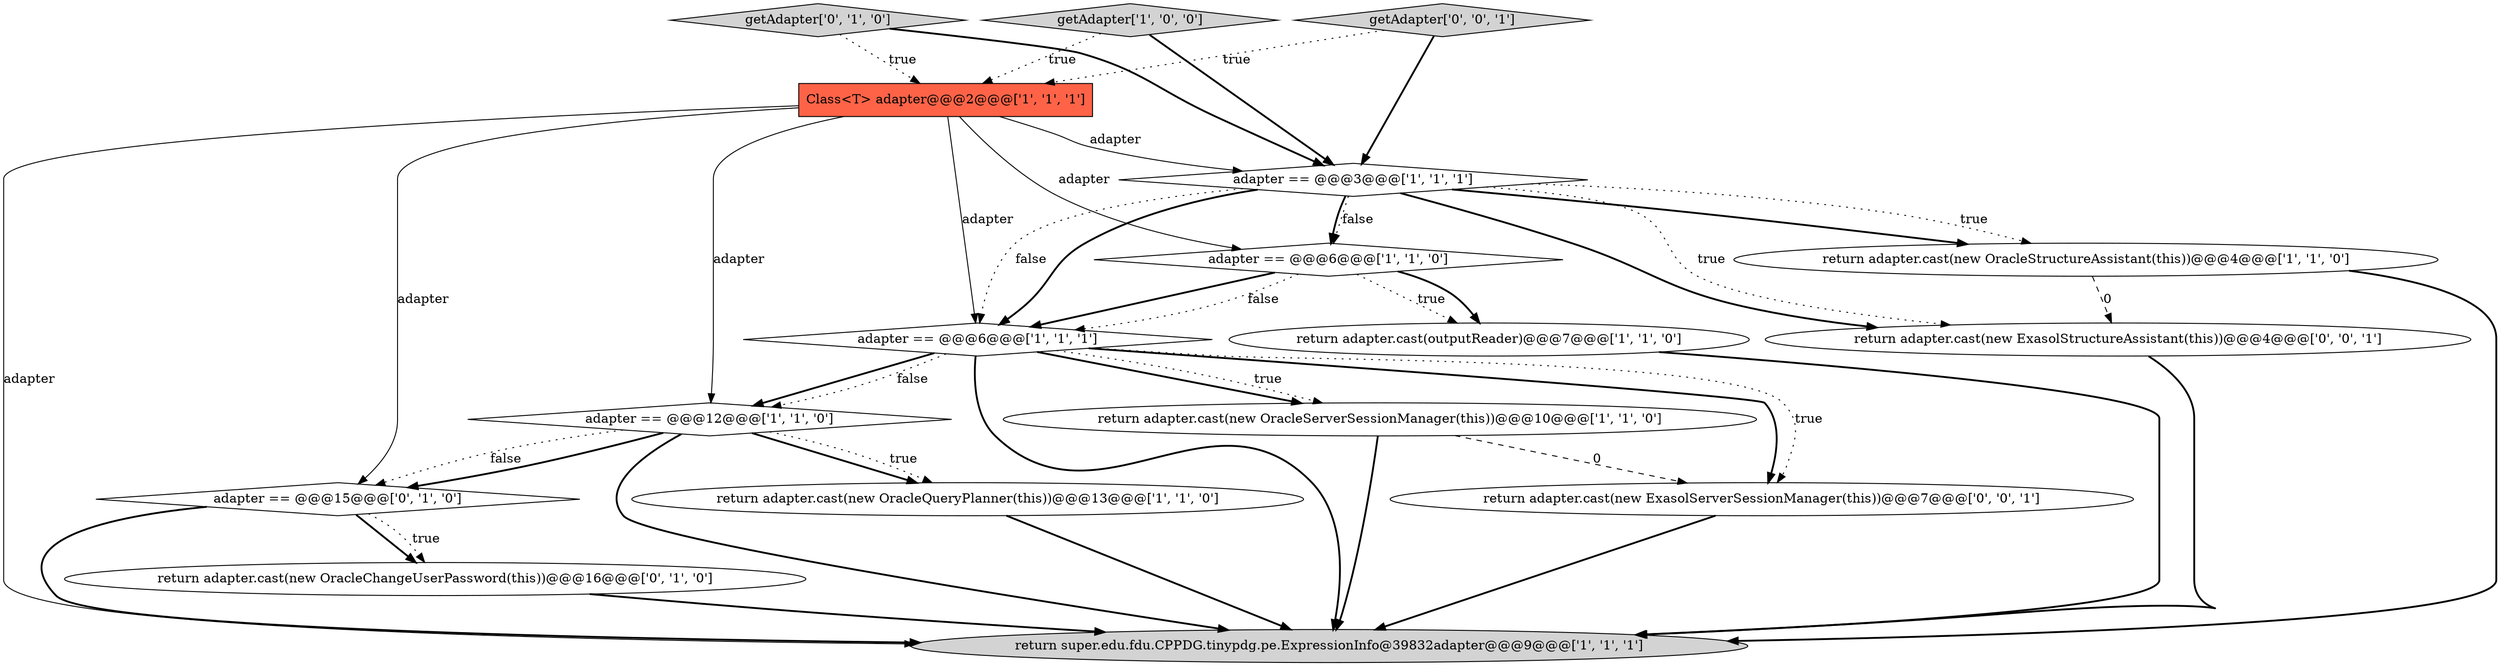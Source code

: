 digraph {
11 [style = filled, label = "getAdapter['0', '1', '0']", fillcolor = lightgray, shape = diamond image = "AAA0AAABBB2BBB"];
4 [style = filled, label = "getAdapter['1', '0', '0']", fillcolor = lightgray, shape = diamond image = "AAA0AAABBB1BBB"];
0 [style = filled, label = "Class<T> adapter@@@2@@@['1', '1', '1']", fillcolor = tomato, shape = box image = "AAA0AAABBB1BBB"];
15 [style = filled, label = "return adapter.cast(new ExasolServerSessionManager(this))@@@7@@@['0', '0', '1']", fillcolor = white, shape = ellipse image = "AAA0AAABBB3BBB"];
16 [style = filled, label = "return adapter.cast(new ExasolStructureAssistant(this))@@@4@@@['0', '0', '1']", fillcolor = white, shape = ellipse image = "AAA0AAABBB3BBB"];
2 [style = filled, label = "adapter == @@@12@@@['1', '1', '0']", fillcolor = white, shape = diamond image = "AAA0AAABBB1BBB"];
5 [style = filled, label = "adapter == @@@3@@@['1', '1', '1']", fillcolor = white, shape = diamond image = "AAA0AAABBB1BBB"];
7 [style = filled, label = "return adapter.cast(new OracleQueryPlanner(this))@@@13@@@['1', '1', '0']", fillcolor = white, shape = ellipse image = "AAA0AAABBB1BBB"];
12 [style = filled, label = "return adapter.cast(new OracleChangeUserPassword(this))@@@16@@@['0', '1', '0']", fillcolor = white, shape = ellipse image = "AAA1AAABBB2BBB"];
9 [style = filled, label = "adapter == @@@6@@@['1', '1', '0']", fillcolor = white, shape = diamond image = "AAA0AAABBB1BBB"];
6 [style = filled, label = "return adapter.cast(new OracleStructureAssistant(this))@@@4@@@['1', '1', '0']", fillcolor = white, shape = ellipse image = "AAA0AAABBB1BBB"];
10 [style = filled, label = "adapter == @@@6@@@['1', '1', '1']", fillcolor = white, shape = diamond image = "AAA0AAABBB1BBB"];
8 [style = filled, label = "return adapter.cast(new OracleServerSessionManager(this))@@@10@@@['1', '1', '0']", fillcolor = white, shape = ellipse image = "AAA0AAABBB1BBB"];
1 [style = filled, label = "return adapter.cast(outputReader)@@@7@@@['1', '1', '0']", fillcolor = white, shape = ellipse image = "AAA0AAABBB1BBB"];
14 [style = filled, label = "getAdapter['0', '0', '1']", fillcolor = lightgray, shape = diamond image = "AAA0AAABBB3BBB"];
13 [style = filled, label = "adapter == @@@15@@@['0', '1', '0']", fillcolor = white, shape = diamond image = "AAA1AAABBB2BBB"];
3 [style = filled, label = "return super.edu.fdu.CPPDG.tinypdg.pe.ExpressionInfo@39832adapter@@@9@@@['1', '1', '1']", fillcolor = lightgray, shape = ellipse image = "AAA0AAABBB1BBB"];
14->5 [style = bold, label=""];
14->0 [style = dotted, label="true"];
5->16 [style = dotted, label="true"];
10->2 [style = bold, label=""];
2->7 [style = bold, label=""];
2->13 [style = bold, label=""];
4->5 [style = bold, label=""];
0->10 [style = solid, label="adapter"];
9->1 [style = dotted, label="true"];
10->8 [style = bold, label=""];
11->0 [style = dotted, label="true"];
5->9 [style = bold, label=""];
4->0 [style = dotted, label="true"];
5->10 [style = bold, label=""];
8->3 [style = bold, label=""];
10->3 [style = bold, label=""];
2->3 [style = bold, label=""];
7->3 [style = bold, label=""];
5->6 [style = dotted, label="true"];
13->12 [style = bold, label=""];
5->9 [style = dotted, label="false"];
1->3 [style = bold, label=""];
0->13 [style = solid, label="adapter"];
0->2 [style = solid, label="adapter"];
10->8 [style = dotted, label="true"];
12->3 [style = bold, label=""];
16->3 [style = bold, label=""];
8->15 [style = dashed, label="0"];
6->3 [style = bold, label=""];
6->16 [style = dashed, label="0"];
15->3 [style = bold, label=""];
10->2 [style = dotted, label="false"];
5->10 [style = dotted, label="false"];
13->3 [style = bold, label=""];
0->9 [style = solid, label="adapter"];
10->15 [style = bold, label=""];
2->13 [style = dotted, label="false"];
9->10 [style = dotted, label="false"];
0->5 [style = solid, label="adapter"];
10->15 [style = dotted, label="true"];
13->12 [style = dotted, label="true"];
5->6 [style = bold, label=""];
9->1 [style = bold, label=""];
0->3 [style = solid, label="adapter"];
5->16 [style = bold, label=""];
2->7 [style = dotted, label="true"];
11->5 [style = bold, label=""];
9->10 [style = bold, label=""];
}
